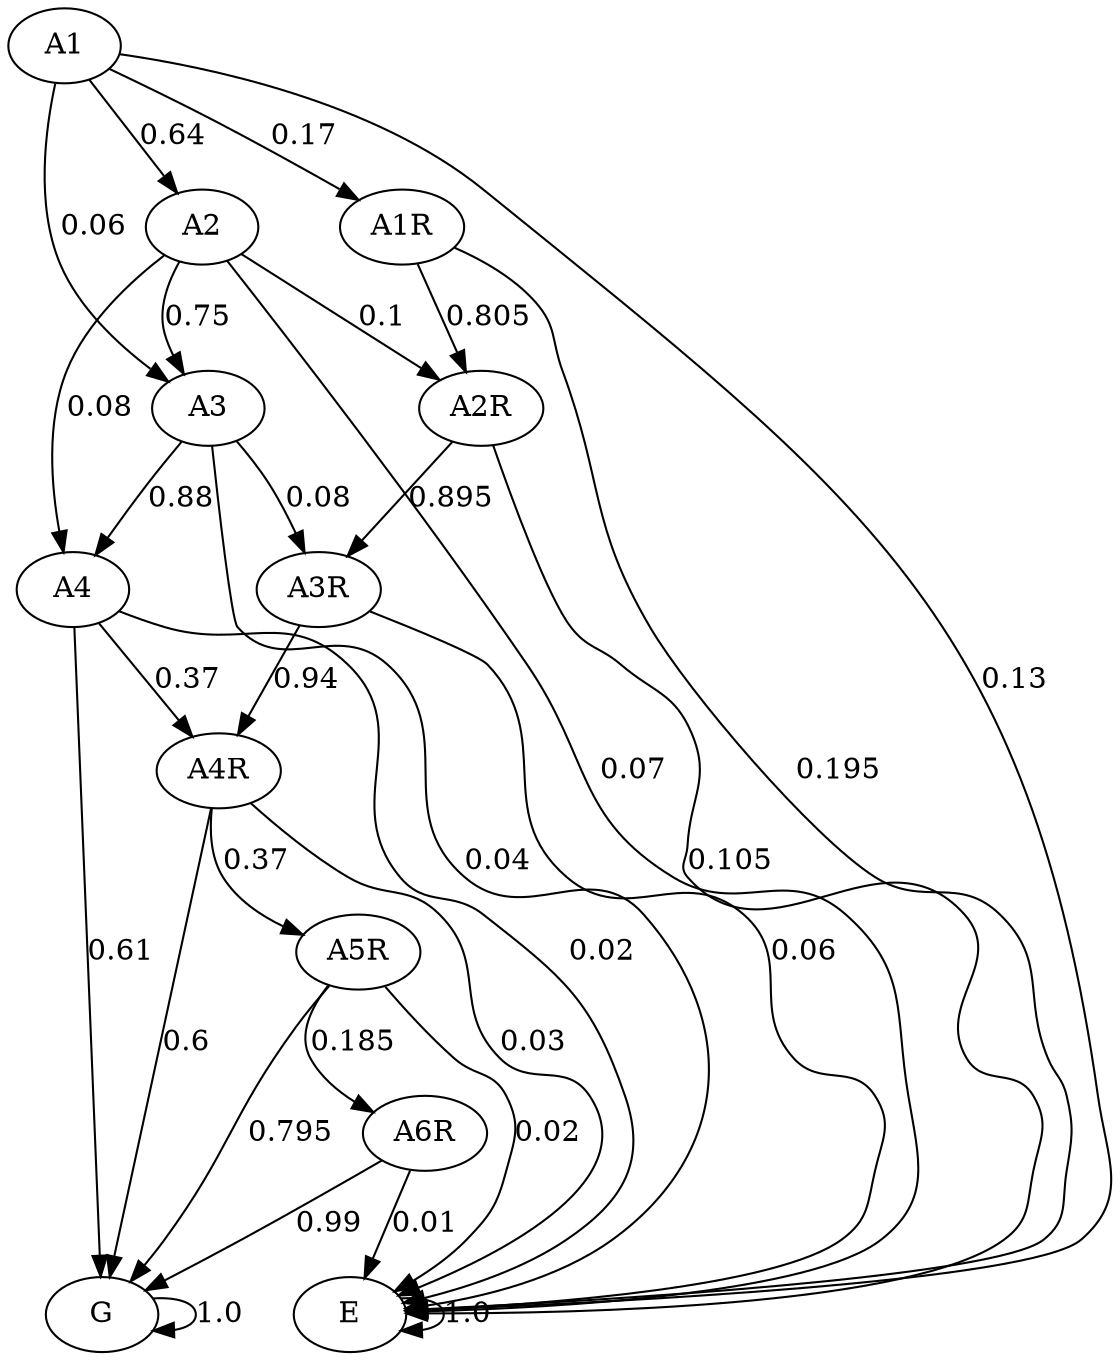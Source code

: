 digraph  {
A1;
A2;
A3;
A4;
A1R;
A2R;
A3R;
A4R;
A5R;
A6R;
G;
E;
A1 -> A2  [key=0, label="0.64", weight="0.64"];
A1 -> A3  [key=0, label="0.06", weight="0.06"];
A1 -> A1R  [key=0, label="0.17", weight="0.17"];
A1 -> E  [key=0, label="0.13", weight="0.13"];
A2 -> A3  [key=0, label="0.75", weight="0.75"];
A2 -> A4  [key=0, label="0.08", weight="0.08"];
A2 -> A2R  [key=0, label="0.1", weight="0.1"];
A2 -> E  [key=0, label="0.07", weight="0.07"];
A3 -> A4  [key=0, label="0.88", weight="0.88"];
A3 -> A3R  [key=0, label="0.08", weight="0.08"];
A3 -> E  [key=0, label="0.04", weight="0.04"];
A4 -> A4R  [key=0, label="0.37", weight="0.37"];
A4 -> G  [key=0, label="0.61", weight="0.61"];
A4 -> E  [key=0, label="0.02", weight="0.02"];
A1R -> A2R  [key=0, label="0.805", weight="0.805"];
A1R -> E  [key=0, label="0.195", weight="0.195"];
A2R -> A3R  [key=0, label="0.895", weight="0.895"];
A2R -> E  [key=0, label="0.105", weight="0.105"];
A3R -> A4R  [key=0, label="0.94", weight="0.94"];
A3R -> E  [key=0, label="0.06", weight="0.06"];
A4R -> A5R  [key=0, label="0.37", weight="0.37"];
A4R -> G  [key=0, label="0.6", weight="0.6"];
A4R -> E  [key=0, label="0.03", weight="0.03"];
A5R -> A6R  [key=0, label="0.185", weight="0.185"];
A5R -> G  [key=0, label="0.795", weight="0.795"];
A5R -> E  [key=0, label="0.02", weight="0.02"];
A6R -> G  [key=0, label="0.99", weight="0.99"];
A6R -> E  [key=0, label="0.01", weight="0.01"];
G -> G  [key=0, label="1.0", weight="1.0"];
E -> E  [key=0, label="1.0", weight="1.0"];
}

